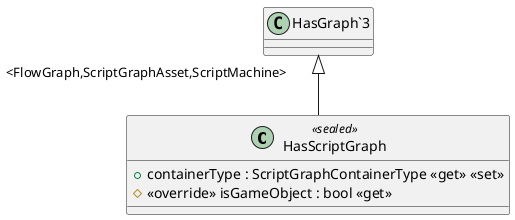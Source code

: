@startuml
class HasScriptGraph <<sealed>> {
    + containerType : ScriptGraphContainerType <<get>> <<set>>
    # <<override>> isGameObject : bool <<get>>
}
"HasGraph`3" "<FlowGraph,ScriptGraphAsset,ScriptMachine>" <|-- HasScriptGraph
@enduml
